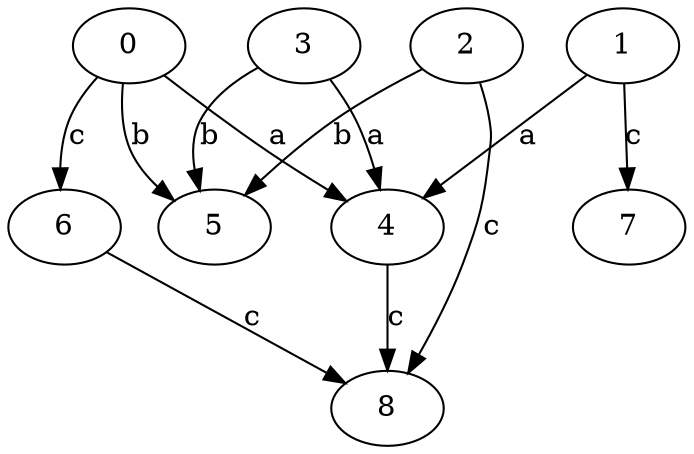 strict digraph  {
3;
0;
4;
1;
5;
6;
7;
2;
8;
3 -> 4  [label=a];
3 -> 5  [label=b];
0 -> 4  [label=a];
0 -> 5  [label=b];
0 -> 6  [label=c];
4 -> 8  [label=c];
1 -> 4  [label=a];
1 -> 7  [label=c];
6 -> 8  [label=c];
2 -> 5  [label=b];
2 -> 8  [label=c];
}
